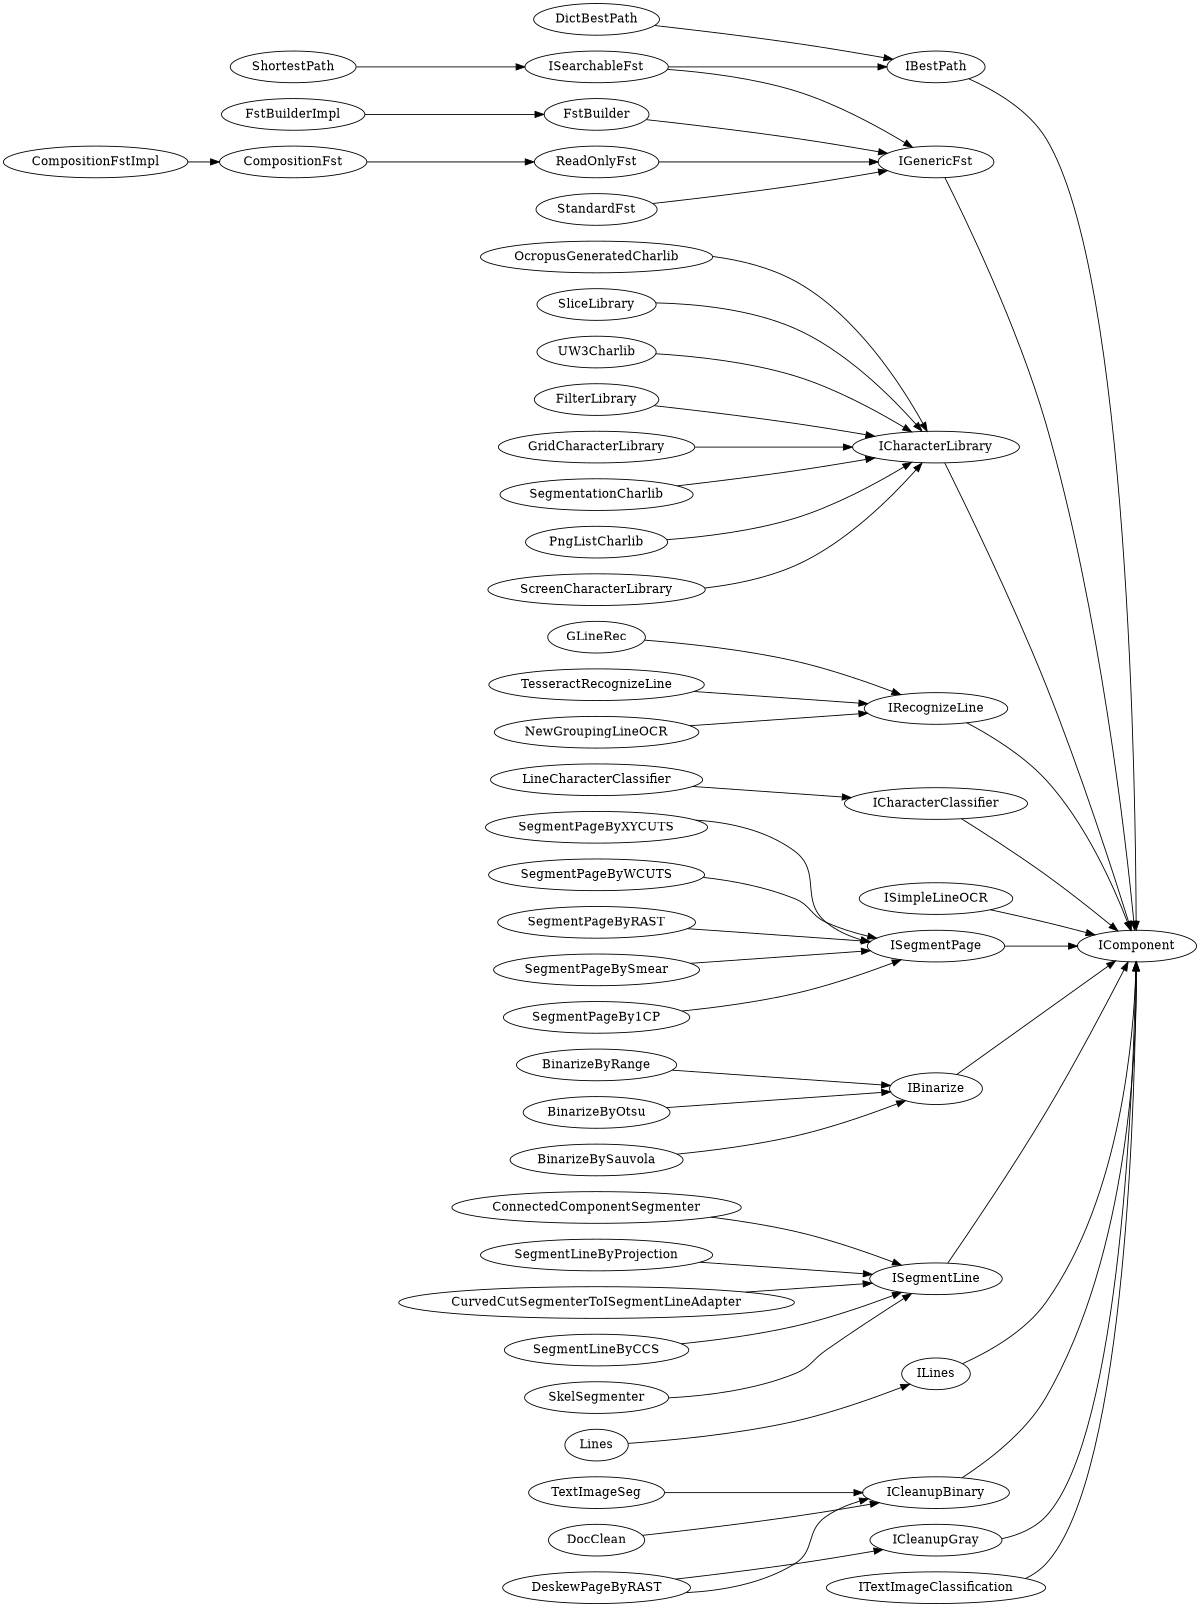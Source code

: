 
    digraph "graph3"
    {
        rankdir = "LR";
        size = "8,20";
        ratio = compress;
    "ICleanupBinary"->"IComponent";
"DictBestPath"->"IBestPath";
"FstBuilderImpl"->"FstBuilder";
"UW3Charlib"->"ICharacterLibrary";
"FilterLibrary"->"ICharacterLibrary";
"TesseractRecognizeLine"->"IRecognizeLine";
"ICharacterClassifier"->"IComponent";
"ISimpleLineOCR"->"IComponent";
"GridCharacterLibrary"->"ICharacterLibrary";
"SegmentPageBy1CP"->"ISegmentPage";
"ReadOnlyFst"->"IGenericFst";
"ShortestPath"->"ISearchableFst";
"TextImageSeg"->"ICleanupBinary";
"IRecognizeLine"->"IComponent";
"ISearchableFst"->"IGenericFst";
"SegmentPageByXYCUTS"->"ISegmentPage";
"BinarizeByOtsu"->"IBinarize";
"DocClean"->"ICleanupBinary";
"ISearchableFst"->"IBestPath";
"SkelSegmenter"->"ISegmentLine";
"FstBuilder"->"IGenericFst";
"ConnectedComponentSegmenter"->"ISegmentLine";
"ILines"->"IComponent";
"BinarizeBySauvola"->"IBinarize";
"NewGroupingLineOCR"->"IRecognizeLine";
"ISegmentLine"->"IComponent";
"IBestPath"->"IComponent";
"ISegmentPage"->"IComponent";
"CompositionFstImpl"->"CompositionFst";
"SegmentationCharlib"->"ICharacterLibrary";
"LineCharacterClassifier"->"ICharacterClassifier";
"SegmentLineByProjection"->"ISegmentLine";
"SegmentPageByWCUTS"->"ISegmentPage";
"BinarizeByRange"->"IBinarize";
"StandardFst"->"IGenericFst";
"IGenericFst"->"IComponent";
"IBinarize"->"IComponent";
"DeskewPageByRAST"->"ICleanupBinary";
"SegmentPageByRAST"->"ISegmentPage";
"ICharacterLibrary"->"IComponent";
"PngListCharlib"->"ICharacterLibrary";
"CurvedCutSegmenterToISegmentLineAdapter"->"ISegmentLine";
"SegmentLineByCCS"->"ISegmentLine";
"ICleanupGray"->"IComponent";
"CompositionFst"->"ReadOnlyFst";
"ScreenCharacterLibrary"->"ICharacterLibrary";
"GLineRec"->"IRecognizeLine";
"Lines"->"ILines";
"ITextImageClassification"->"IComponent";
"DeskewPageByRAST"->"ICleanupGray";
"OcropusGeneratedCharlib"->"ICharacterLibrary";
"SliceLibrary"->"ICharacterLibrary";
"SegmentPageBySmear"->"ISegmentPage";

    }
    